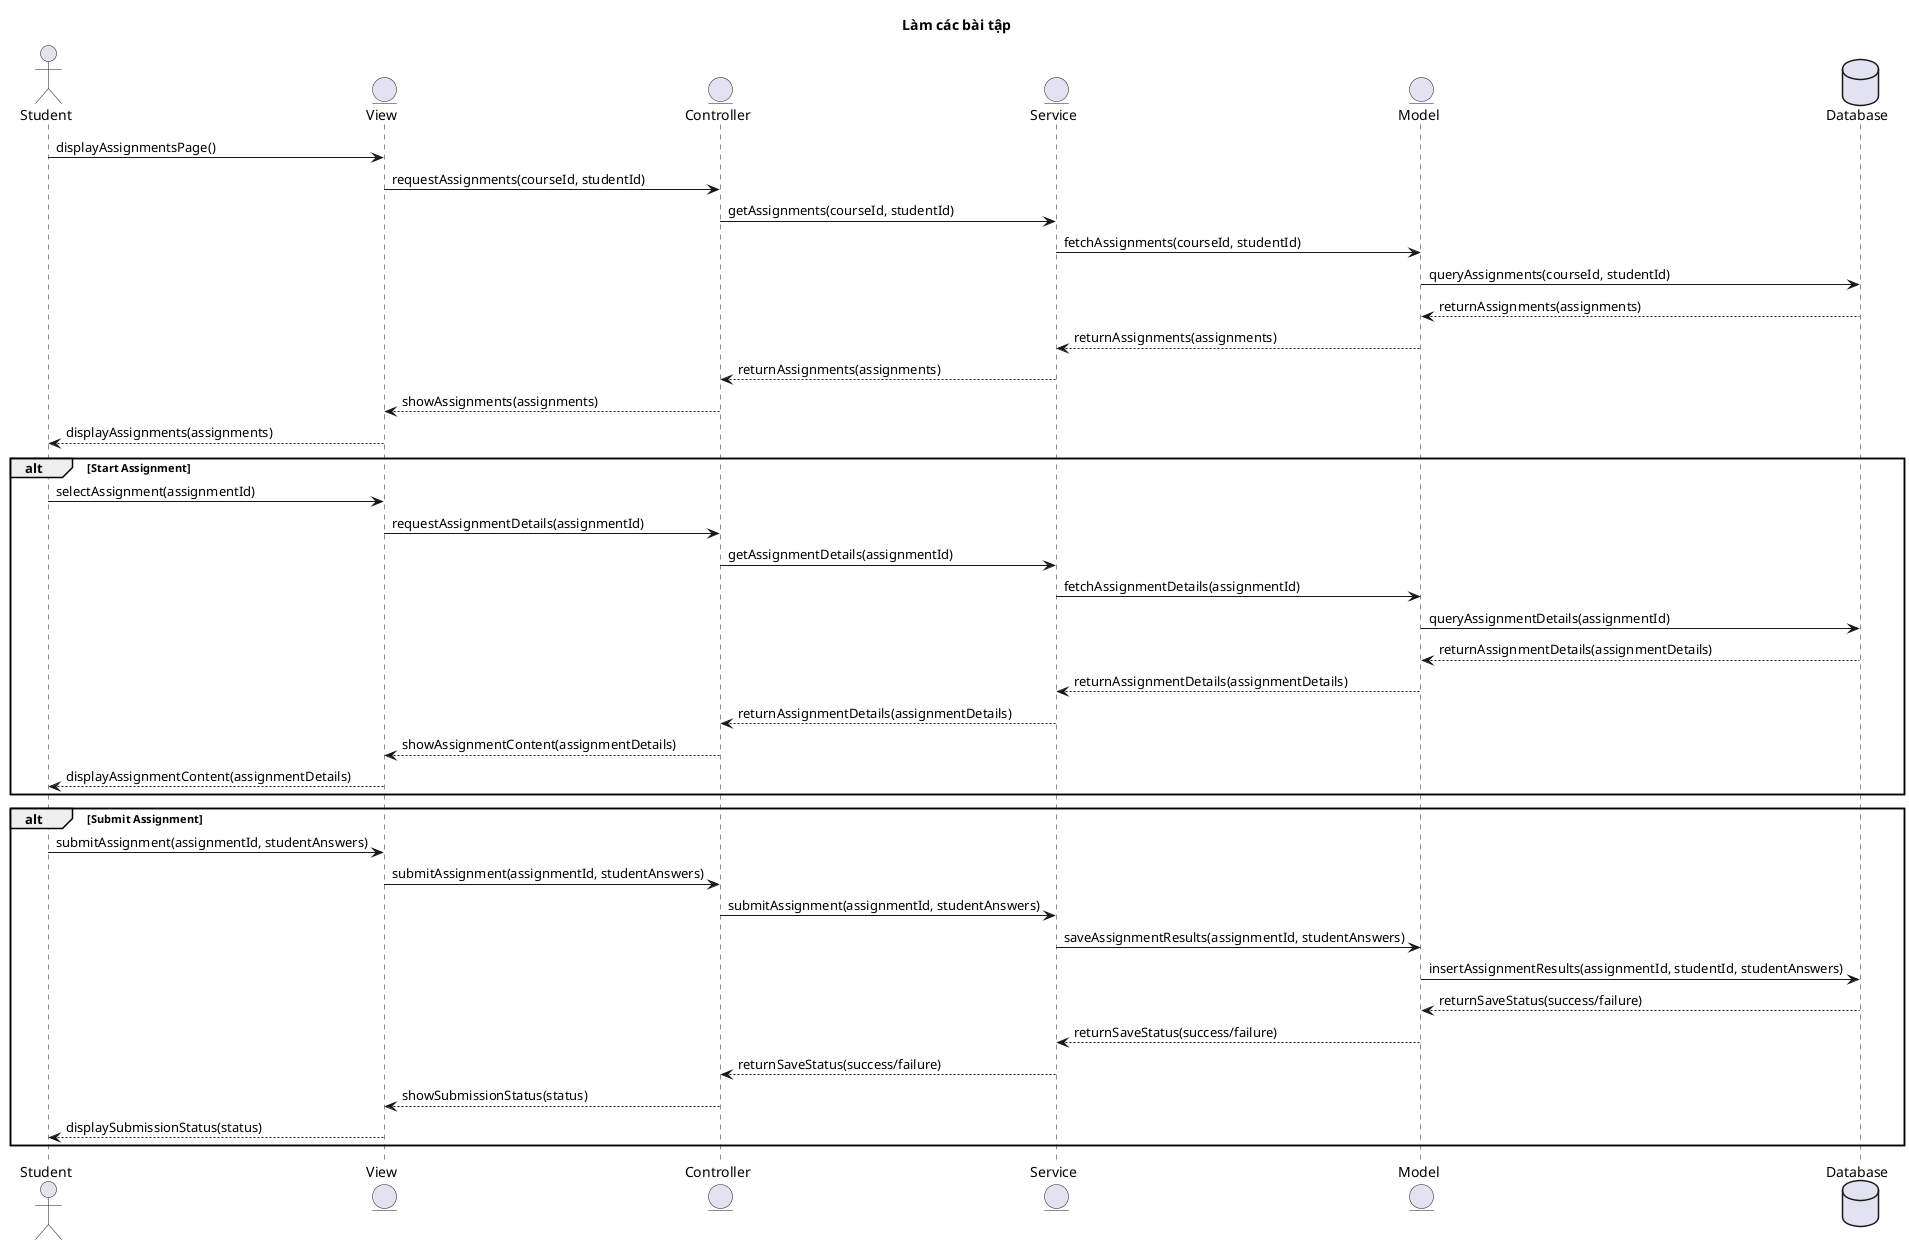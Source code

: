 @startuml
title Làm các bài tập

actor Student
entity View
entity Controller
entity Service
entity Model
Database Database

Student -> View : displayAssignmentsPage()
View -> Controller : requestAssignments(courseId, studentId)
Controller -> Service : getAssignments(courseId, studentId)
Service -> Model : fetchAssignments(courseId, studentId)
Model -> Database : queryAssignments(courseId, studentId)
Database --> Model : returnAssignments(assignments)
Model --> Service : returnAssignments(assignments)
Service --> Controller : returnAssignments(assignments)
Controller --> View : showAssignments(assignments)
View --> Student : displayAssignments(assignments)

alt Start Assignment
    Student -> View : selectAssignment(assignmentId)
    View -> Controller : requestAssignmentDetails(assignmentId)
    Controller -> Service : getAssignmentDetails(assignmentId)
    Service -> Model : fetchAssignmentDetails(assignmentId)
    Model -> Database : queryAssignmentDetails(assignmentId)
    Database --> Model : returnAssignmentDetails(assignmentDetails)
    Model --> Service : returnAssignmentDetails(assignmentDetails)
    Service --> Controller : returnAssignmentDetails(assignmentDetails)
    Controller --> View : showAssignmentContent(assignmentDetails)
    View --> Student : displayAssignmentContent(assignmentDetails)
end

alt Submit Assignment
    Student -> View : submitAssignment(assignmentId, studentAnswers)
    View -> Controller : submitAssignment(assignmentId, studentAnswers)
    Controller -> Service : submitAssignment(assignmentId, studentAnswers)
    Service -> Model : saveAssignmentResults(assignmentId, studentAnswers)
    Model -> Database : insertAssignmentResults(assignmentId, studentId, studentAnswers)
    Database --> Model : returnSaveStatus(success/failure)
    Model --> Service : returnSaveStatus(success/failure)
    Service --> Controller : returnSaveStatus(success/failure)
    Controller --> View : showSubmissionStatus(status)
    View --> Student : displaySubmissionStatus(status)
end

@enduml

